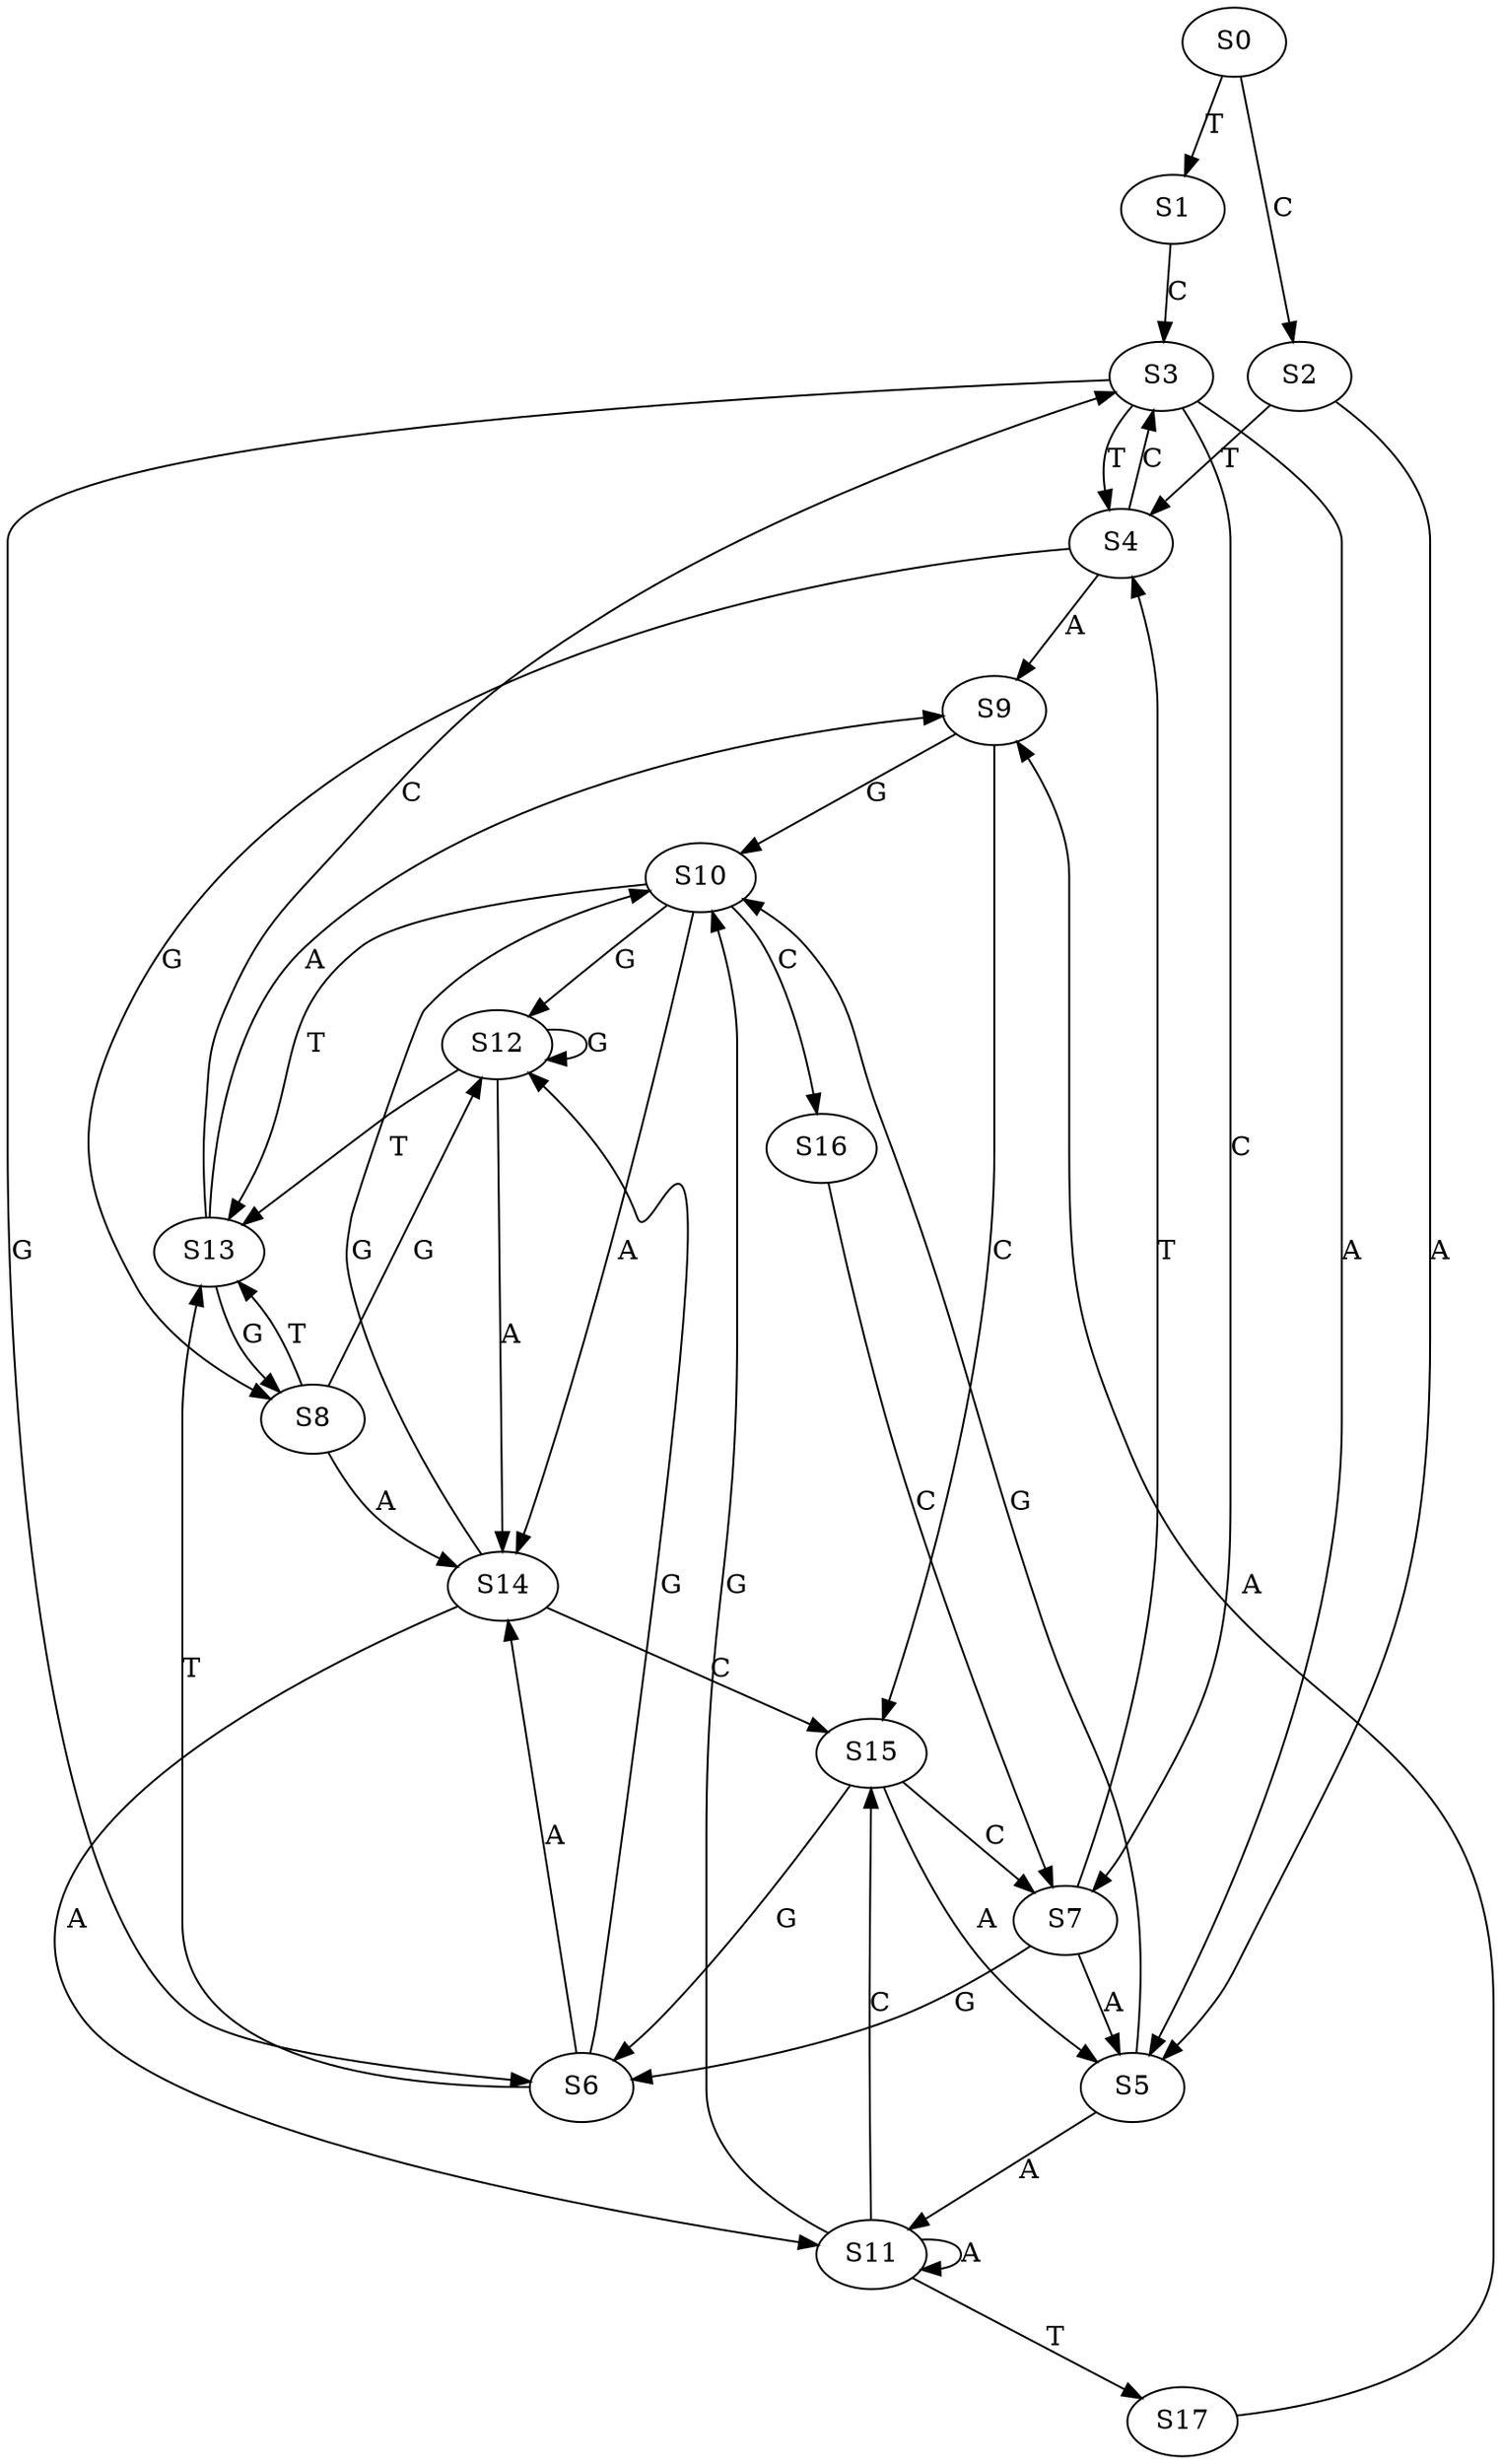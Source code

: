 strict digraph  {
	S0 -> S1 [ label = T ];
	S0 -> S2 [ label = C ];
	S1 -> S3 [ label = C ];
	S2 -> S4 [ label = T ];
	S2 -> S5 [ label = A ];
	S3 -> S4 [ label = T ];
	S3 -> S6 [ label = G ];
	S3 -> S5 [ label = A ];
	S3 -> S7 [ label = C ];
	S4 -> S8 [ label = G ];
	S4 -> S3 [ label = C ];
	S4 -> S9 [ label = A ];
	S5 -> S10 [ label = G ];
	S5 -> S11 [ label = A ];
	S6 -> S12 [ label = G ];
	S6 -> S13 [ label = T ];
	S6 -> S14 [ label = A ];
	S7 -> S5 [ label = A ];
	S7 -> S4 [ label = T ];
	S7 -> S6 [ label = G ];
	S8 -> S14 [ label = A ];
	S8 -> S13 [ label = T ];
	S8 -> S12 [ label = G ];
	S9 -> S10 [ label = G ];
	S9 -> S15 [ label = C ];
	S10 -> S13 [ label = T ];
	S10 -> S12 [ label = G ];
	S10 -> S14 [ label = A ];
	S10 -> S16 [ label = C ];
	S11 -> S17 [ label = T ];
	S11 -> S15 [ label = C ];
	S11 -> S10 [ label = G ];
	S11 -> S11 [ label = A ];
	S12 -> S14 [ label = A ];
	S12 -> S13 [ label = T ];
	S12 -> S12 [ label = G ];
	S13 -> S9 [ label = A ];
	S13 -> S3 [ label = C ];
	S13 -> S8 [ label = G ];
	S14 -> S10 [ label = G ];
	S14 -> S11 [ label = A ];
	S14 -> S15 [ label = C ];
	S15 -> S5 [ label = A ];
	S15 -> S7 [ label = C ];
	S15 -> S6 [ label = G ];
	S16 -> S7 [ label = C ];
	S17 -> S9 [ label = A ];
}
